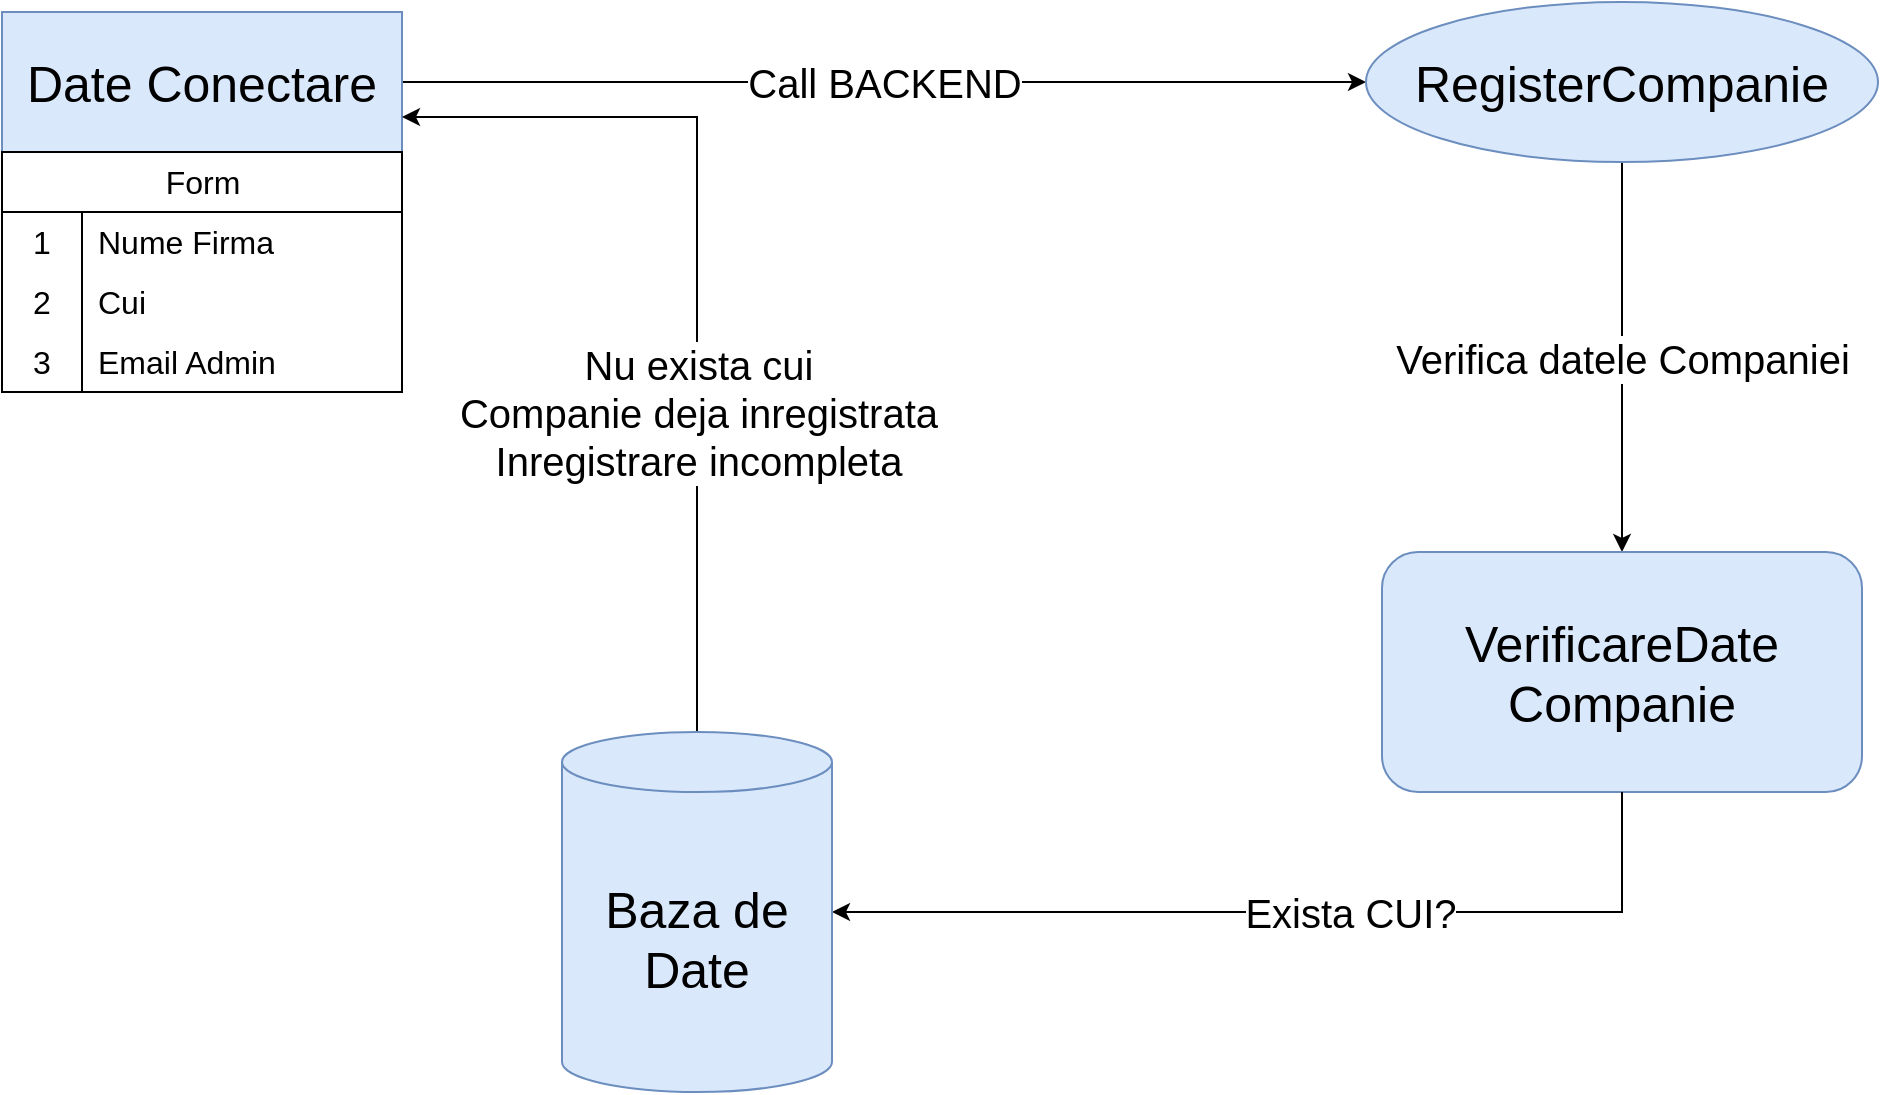 <mxfile version="22.1.3" type="github">
  <diagram name="Pagină-1" id="4xMoVaFx2DnquvAbO4xz">
    <mxGraphModel dx="1368" dy="873" grid="1" gridSize="10" guides="1" tooltips="1" connect="1" arrows="1" fold="1" page="1" pageScale="1" pageWidth="1920" pageHeight="1200" math="0" shadow="0">
      <root>
        <mxCell id="0" />
        <mxCell id="1" parent="0" />
        <mxCell id="nUgjpErT9T5JklCMchZT-15" value="&lt;span style=&quot;font-size: 20px;&quot;&gt;Call BACKEND&lt;/span&gt;" style="edgeStyle=orthogonalEdgeStyle;rounded=0;orthogonalLoop=1;jettySize=auto;html=1;entryX=0;entryY=0.5;entryDx=0;entryDy=0;fontFamily=Helvetica;fontSize=12;fontColor=default;" edge="1" parent="1" source="nUgjpErT9T5JklCMchZT-1" target="nUgjpErT9T5JklCMchZT-14">
          <mxGeometry relative="1" as="geometry" />
        </mxCell>
        <mxCell id="nUgjpErT9T5JklCMchZT-1" value="&lt;font style=&quot;font-size: 25px;&quot;&gt;Date Conectare&lt;/font&gt;" style="rounded=0;whiteSpace=wrap;html=1;fillColor=#dae8fc;strokeColor=#6c8ebf;" vertex="1" parent="1">
          <mxGeometry x="80" y="40" width="200" height="70" as="geometry" />
        </mxCell>
        <mxCell id="nUgjpErT9T5JklCMchZT-3" value="Form" style="shape=table;startSize=30;container=1;collapsible=0;childLayout=tableLayout;fixedRows=1;rowLines=0;fontStyle=0;strokeColor=default;fontSize=16;rounded=0;align=center;verticalAlign=middle;fontFamily=Helvetica;fontColor=default;fillColor=default;html=1;" vertex="1" parent="1">
          <mxGeometry x="80" y="110" width="200" height="120" as="geometry" />
        </mxCell>
        <mxCell id="nUgjpErT9T5JklCMchZT-4" value="" style="shape=tableRow;horizontal=0;startSize=0;swimlaneHead=0;swimlaneBody=0;top=0;left=0;bottom=0;right=0;collapsible=0;dropTarget=0;fillColor=none;points=[[0,0.5],[1,0.5]];portConstraint=eastwest;strokeColor=inherit;fontSize=16;rounded=0;align=center;verticalAlign=middle;fontFamily=Helvetica;fontColor=default;html=1;" vertex="1" parent="nUgjpErT9T5JklCMchZT-3">
          <mxGeometry y="30" width="200" height="30" as="geometry" />
        </mxCell>
        <mxCell id="nUgjpErT9T5JklCMchZT-5" value="1" style="shape=partialRectangle;html=1;whiteSpace=wrap;connectable=0;fillColor=none;top=0;left=0;bottom=0;right=0;overflow=hidden;pointerEvents=1;strokeColor=inherit;fontSize=16;rounded=0;align=center;verticalAlign=middle;fontFamily=Helvetica;fontColor=default;" vertex="1" parent="nUgjpErT9T5JklCMchZT-4">
          <mxGeometry width="40" height="30" as="geometry">
            <mxRectangle width="40" height="30" as="alternateBounds" />
          </mxGeometry>
        </mxCell>
        <mxCell id="nUgjpErT9T5JklCMchZT-6" value="Nume Firma" style="shape=partialRectangle;html=1;whiteSpace=wrap;connectable=0;fillColor=none;top=0;left=0;bottom=0;right=0;align=left;spacingLeft=6;overflow=hidden;strokeColor=inherit;fontSize=16;rounded=0;verticalAlign=middle;fontFamily=Helvetica;fontColor=default;" vertex="1" parent="nUgjpErT9T5JklCMchZT-4">
          <mxGeometry x="40" width="160" height="30" as="geometry">
            <mxRectangle width="160" height="30" as="alternateBounds" />
          </mxGeometry>
        </mxCell>
        <mxCell id="nUgjpErT9T5JklCMchZT-7" value="" style="shape=tableRow;horizontal=0;startSize=0;swimlaneHead=0;swimlaneBody=0;top=0;left=0;bottom=0;right=0;collapsible=0;dropTarget=0;fillColor=none;points=[[0,0.5],[1,0.5]];portConstraint=eastwest;strokeColor=inherit;fontSize=16;rounded=0;align=center;verticalAlign=middle;fontFamily=Helvetica;fontColor=default;html=1;" vertex="1" parent="nUgjpErT9T5JklCMchZT-3">
          <mxGeometry y="60" width="200" height="30" as="geometry" />
        </mxCell>
        <mxCell id="nUgjpErT9T5JklCMchZT-8" value="2" style="shape=partialRectangle;html=1;whiteSpace=wrap;connectable=0;fillColor=none;top=0;left=0;bottom=0;right=0;overflow=hidden;strokeColor=inherit;fontSize=16;rounded=0;align=center;verticalAlign=middle;fontFamily=Helvetica;fontColor=default;" vertex="1" parent="nUgjpErT9T5JklCMchZT-7">
          <mxGeometry width="40" height="30" as="geometry">
            <mxRectangle width="40" height="30" as="alternateBounds" />
          </mxGeometry>
        </mxCell>
        <mxCell id="nUgjpErT9T5JklCMchZT-9" value="Cui" style="shape=partialRectangle;html=1;whiteSpace=wrap;connectable=0;fillColor=none;top=0;left=0;bottom=0;right=0;align=left;spacingLeft=6;overflow=hidden;strokeColor=inherit;fontSize=16;rounded=0;verticalAlign=middle;fontFamily=Helvetica;fontColor=default;" vertex="1" parent="nUgjpErT9T5JklCMchZT-7">
          <mxGeometry x="40" width="160" height="30" as="geometry">
            <mxRectangle width="160" height="30" as="alternateBounds" />
          </mxGeometry>
        </mxCell>
        <mxCell id="nUgjpErT9T5JklCMchZT-10" value="" style="shape=tableRow;horizontal=0;startSize=0;swimlaneHead=0;swimlaneBody=0;top=0;left=0;bottom=0;right=0;collapsible=0;dropTarget=0;fillColor=none;points=[[0,0.5],[1,0.5]];portConstraint=eastwest;strokeColor=inherit;fontSize=16;rounded=0;align=center;verticalAlign=middle;fontFamily=Helvetica;fontColor=default;html=1;" vertex="1" parent="nUgjpErT9T5JklCMchZT-3">
          <mxGeometry y="90" width="200" height="30" as="geometry" />
        </mxCell>
        <mxCell id="nUgjpErT9T5JklCMchZT-11" value="3" style="shape=partialRectangle;html=1;whiteSpace=wrap;connectable=0;fillColor=none;top=0;left=0;bottom=0;right=0;overflow=hidden;strokeColor=inherit;fontSize=16;rounded=0;align=center;verticalAlign=middle;fontFamily=Helvetica;fontColor=default;" vertex="1" parent="nUgjpErT9T5JklCMchZT-10">
          <mxGeometry width="40" height="30" as="geometry">
            <mxRectangle width="40" height="30" as="alternateBounds" />
          </mxGeometry>
        </mxCell>
        <mxCell id="nUgjpErT9T5JklCMchZT-12" value="Email Admin" style="shape=partialRectangle;html=1;whiteSpace=wrap;connectable=0;fillColor=none;top=0;left=0;bottom=0;right=0;align=left;spacingLeft=6;overflow=hidden;strokeColor=inherit;fontSize=16;rounded=0;verticalAlign=middle;fontFamily=Helvetica;fontColor=default;" vertex="1" parent="nUgjpErT9T5JklCMchZT-10">
          <mxGeometry x="40" width="160" height="30" as="geometry">
            <mxRectangle width="160" height="30" as="alternateBounds" />
          </mxGeometry>
        </mxCell>
        <mxCell id="nUgjpErT9T5JklCMchZT-17" value="&lt;font style=&quot;font-size: 20px;&quot;&gt;Verifica datele Companiei&lt;/font&gt;" style="edgeStyle=orthogonalEdgeStyle;rounded=0;orthogonalLoop=1;jettySize=auto;html=1;entryX=0.5;entryY=0;entryDx=0;entryDy=0;fontFamily=Helvetica;fontSize=12;fontColor=default;" edge="1" parent="1" source="nUgjpErT9T5JklCMchZT-14" target="nUgjpErT9T5JklCMchZT-16">
          <mxGeometry relative="1" as="geometry" />
        </mxCell>
        <mxCell id="nUgjpErT9T5JklCMchZT-14" value="&lt;font style=&quot;font-size: 25px;&quot;&gt;RegisterCompanie&lt;/font&gt;" style="ellipse;whiteSpace=wrap;html=1;rounded=0;strokeColor=#6c8ebf;align=center;verticalAlign=middle;fontFamily=Helvetica;fontSize=12;fontColor=default;fillColor=#dae8fc;" vertex="1" parent="1">
          <mxGeometry x="762" y="35" width="256" height="80" as="geometry" />
        </mxCell>
        <mxCell id="nUgjpErT9T5JklCMchZT-18" value="&lt;span style=&quot;font-size: 20px;&quot;&gt;Nu exista cui&lt;br&gt;Companie deja inregistrata&lt;br&gt;Inregistrare incompleta&lt;br&gt;&lt;/span&gt;" style="edgeStyle=orthogonalEdgeStyle;rounded=0;orthogonalLoop=1;jettySize=auto;html=1;exitX=0.5;exitY=0;exitDx=0;exitDy=0;entryX=1;entryY=0.75;entryDx=0;entryDy=0;fontFamily=Helvetica;fontSize=12;fontColor=default;exitPerimeter=0;" edge="1" parent="1" source="nUgjpErT9T5JklCMchZT-19" target="nUgjpErT9T5JklCMchZT-1">
          <mxGeometry x="-0.297" relative="1" as="geometry">
            <mxPoint x="420" y="370" as="sourcePoint" />
            <mxPoint x="300" y="92.5" as="targetPoint" />
            <Array as="points">
              <mxPoint x="427" y="93" />
            </Array>
            <mxPoint as="offset" />
          </mxGeometry>
        </mxCell>
        <mxCell id="nUgjpErT9T5JklCMchZT-16" value="&lt;font style=&quot;font-size: 25px;&quot;&gt;VerificareDate&lt;br&gt;Companie&lt;/font&gt;" style="rounded=1;whiteSpace=wrap;html=1;strokeColor=#6c8ebf;align=center;verticalAlign=middle;fontFamily=Helvetica;fontSize=12;fontColor=default;fillColor=#dae8fc;" vertex="1" parent="1">
          <mxGeometry x="770" y="310" width="240" height="120" as="geometry" />
        </mxCell>
        <mxCell id="nUgjpErT9T5JklCMchZT-20" value="" style="edgeStyle=orthogonalEdgeStyle;rounded=0;orthogonalLoop=1;jettySize=auto;html=1;exitX=0.5;exitY=1;exitDx=0;exitDy=0;entryX=1;entryY=0.5;entryDx=0;entryDy=0;fontFamily=Helvetica;fontSize=12;fontColor=default;entryPerimeter=0;" edge="1" parent="1" source="nUgjpErT9T5JklCMchZT-16" target="nUgjpErT9T5JklCMchZT-19">
          <mxGeometry relative="1" as="geometry">
            <mxPoint x="668" y="370" as="sourcePoint" />
            <mxPoint x="280" y="93" as="targetPoint" />
            <Array as="points">
              <mxPoint x="890" y="490" />
            </Array>
          </mxGeometry>
        </mxCell>
        <mxCell id="nUgjpErT9T5JklCMchZT-21" value="&lt;font style=&quot;font-size: 20px;&quot;&gt;Exista CUI?&lt;/font&gt;" style="edgeLabel;html=1;align=center;verticalAlign=middle;resizable=0;points=[];fontSize=12;fontFamily=Helvetica;fontColor=default;" vertex="1" connectable="0" parent="nUgjpErT9T5JklCMchZT-20">
          <mxGeometry x="-0.078" y="-2" relative="1" as="geometry">
            <mxPoint x="14" y="2" as="offset" />
          </mxGeometry>
        </mxCell>
        <mxCell id="nUgjpErT9T5JklCMchZT-19" value="&lt;font style=&quot;font-size: 25px;&quot;&gt;Baza de Date&lt;/font&gt;" style="shape=cylinder3;whiteSpace=wrap;html=1;boundedLbl=1;backgroundOutline=1;size=15;rounded=0;strokeColor=#6c8ebf;align=center;verticalAlign=middle;fontFamily=Helvetica;fontSize=12;fontColor=default;fillColor=#dae8fc;" vertex="1" parent="1">
          <mxGeometry x="360" y="400" width="135" height="180" as="geometry" />
        </mxCell>
      </root>
    </mxGraphModel>
  </diagram>
</mxfile>
